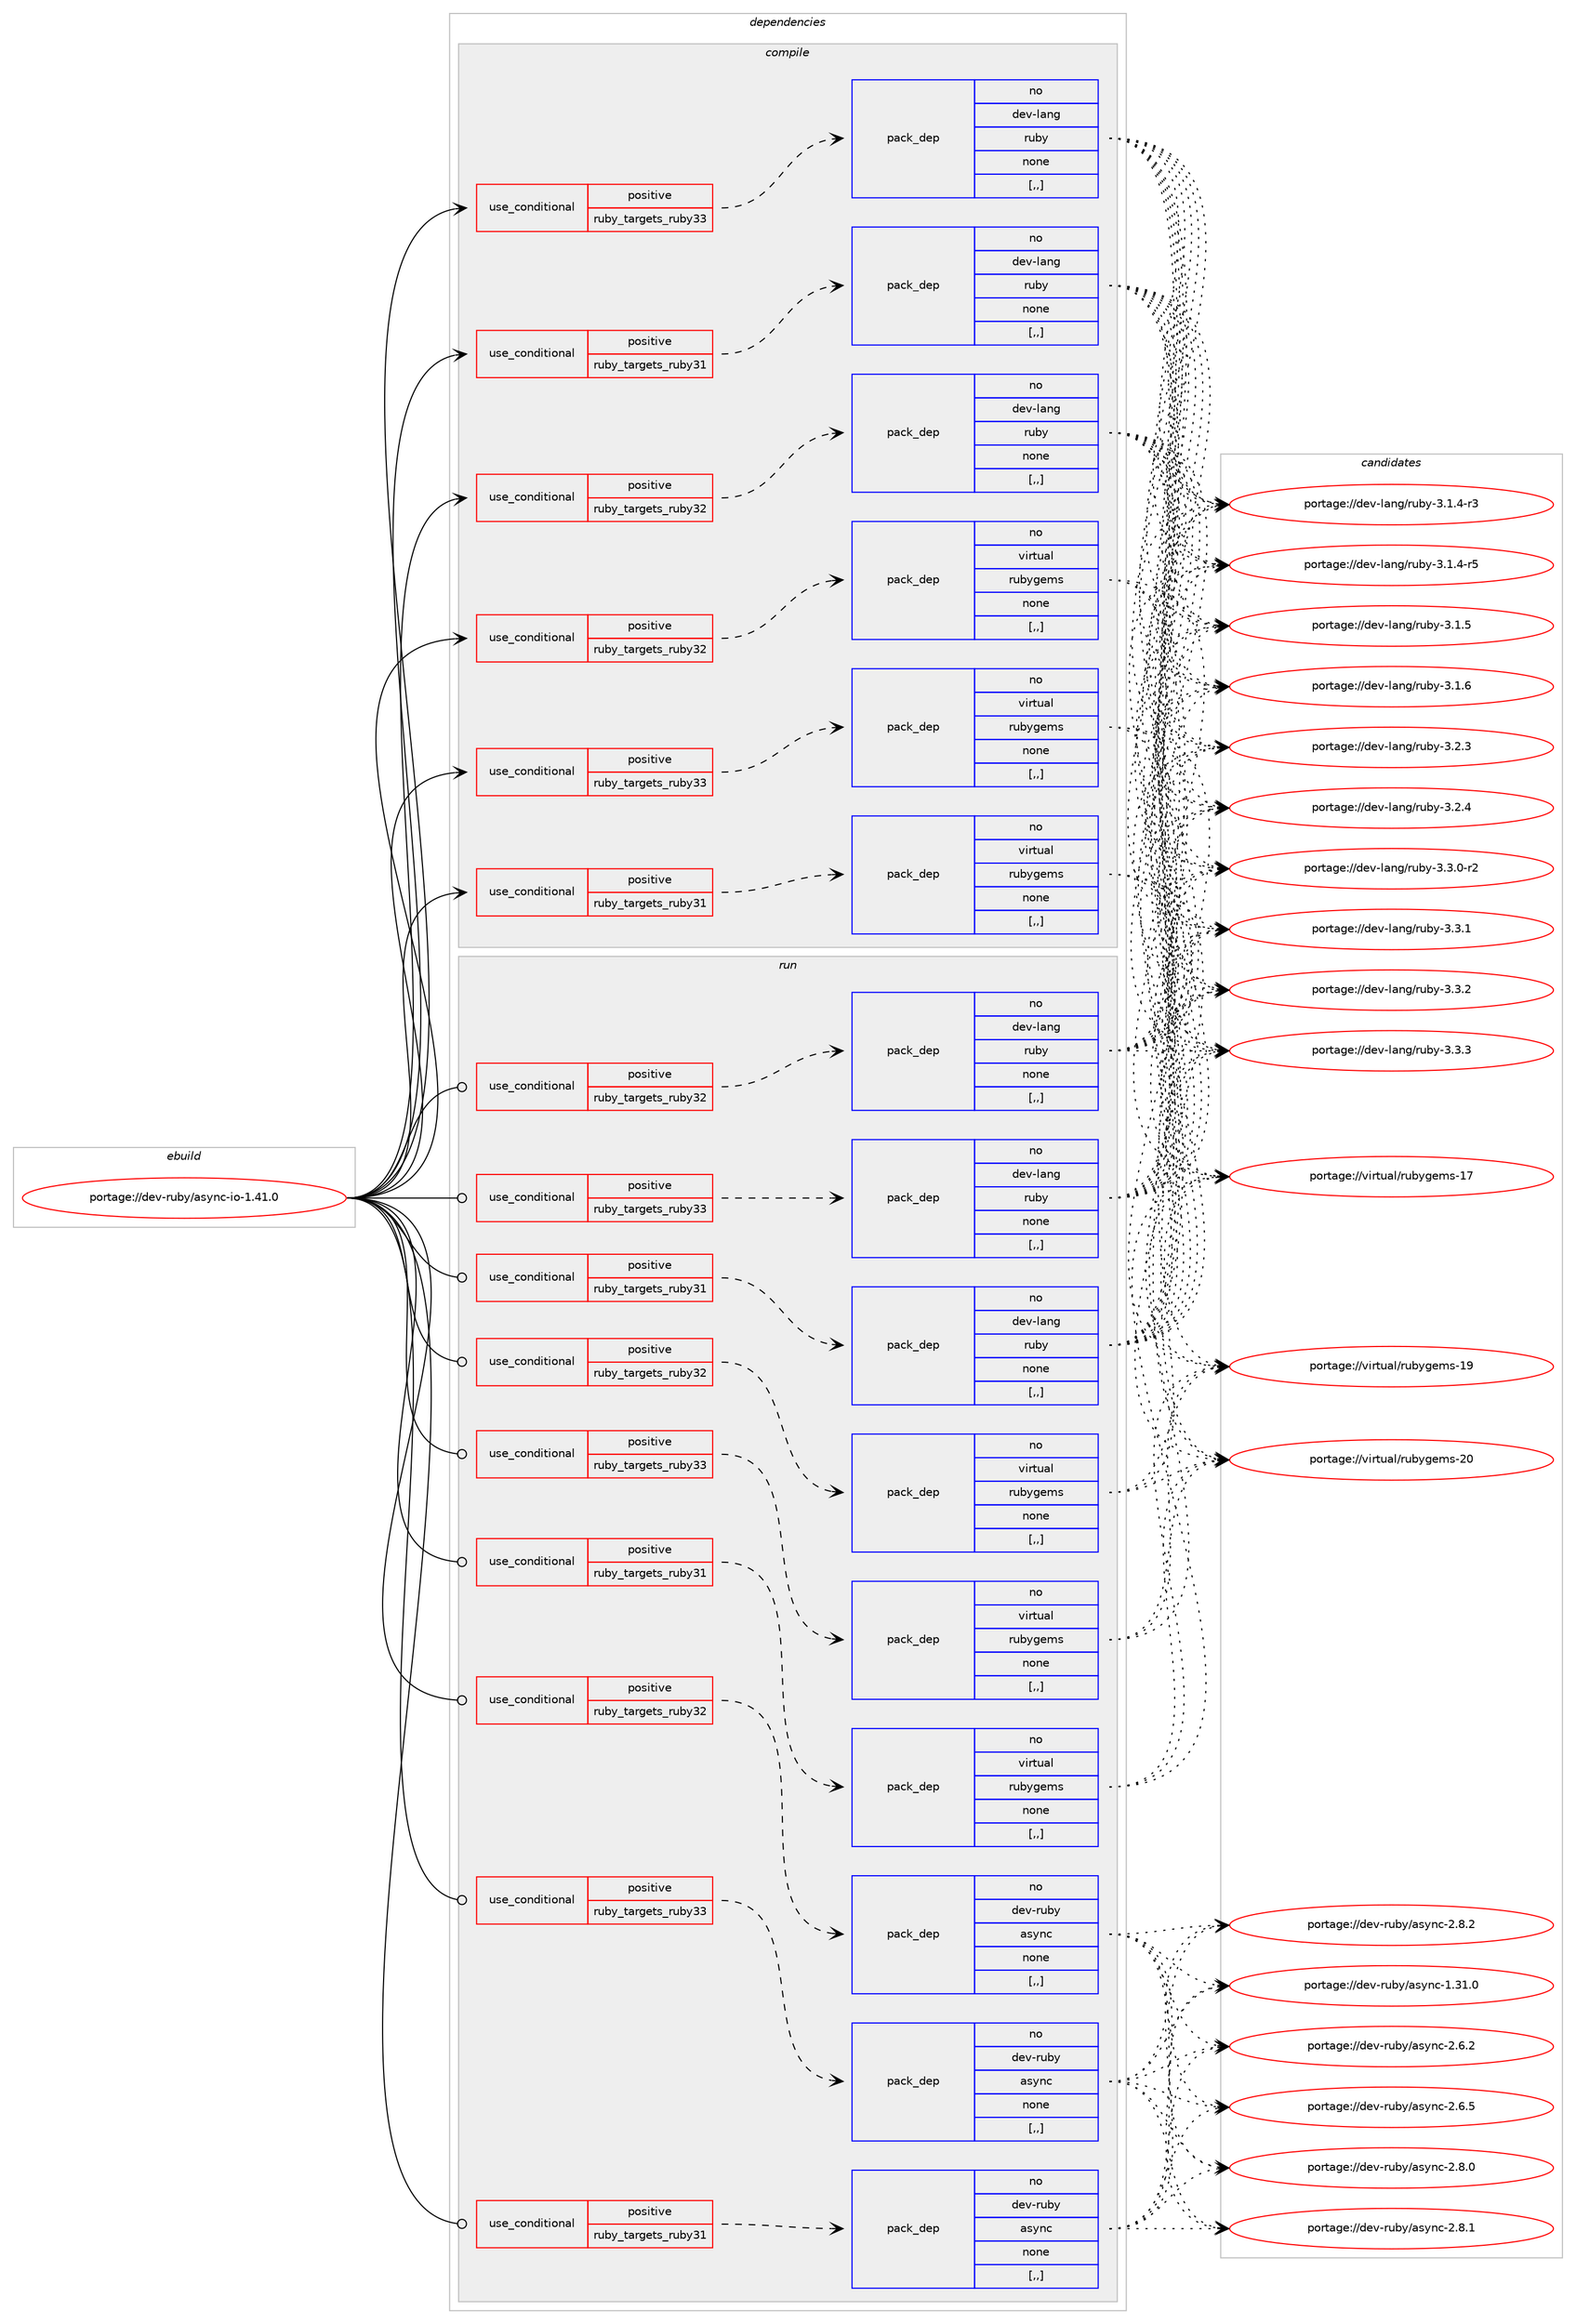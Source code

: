 digraph prolog {

# *************
# Graph options
# *************

newrank=true;
concentrate=true;
compound=true;
graph [rankdir=LR,fontname=Helvetica,fontsize=10,ranksep=1.5];#, ranksep=2.5, nodesep=0.2];
edge  [arrowhead=vee];
node  [fontname=Helvetica,fontsize=10];

# **********
# The ebuild
# **********

subgraph cluster_leftcol {
color=gray;
rank=same;
label=<<i>ebuild</i>>;
id [label="portage://dev-ruby/async-io-1.41.0", color=red, width=4, href="../dev-ruby/async-io-1.41.0.svg"];
}

# ****************
# The dependencies
# ****************

subgraph cluster_midcol {
color=gray;
label=<<i>dependencies</i>>;
subgraph cluster_compile {
fillcolor="#eeeeee";
style=filled;
label=<<i>compile</i>>;
subgraph cond43444 {
dependency173357 [label=<<TABLE BORDER="0" CELLBORDER="1" CELLSPACING="0" CELLPADDING="4"><TR><TD ROWSPAN="3" CELLPADDING="10">use_conditional</TD></TR><TR><TD>positive</TD></TR><TR><TD>ruby_targets_ruby31</TD></TR></TABLE>>, shape=none, color=red];
subgraph pack128653 {
dependency173358 [label=<<TABLE BORDER="0" CELLBORDER="1" CELLSPACING="0" CELLPADDING="4" WIDTH="220"><TR><TD ROWSPAN="6" CELLPADDING="30">pack_dep</TD></TR><TR><TD WIDTH="110">no</TD></TR><TR><TD>dev-lang</TD></TR><TR><TD>ruby</TD></TR><TR><TD>none</TD></TR><TR><TD>[,,]</TD></TR></TABLE>>, shape=none, color=blue];
}
dependency173357:e -> dependency173358:w [weight=20,style="dashed",arrowhead="vee"];
}
id:e -> dependency173357:w [weight=20,style="solid",arrowhead="vee"];
subgraph cond43445 {
dependency173359 [label=<<TABLE BORDER="0" CELLBORDER="1" CELLSPACING="0" CELLPADDING="4"><TR><TD ROWSPAN="3" CELLPADDING="10">use_conditional</TD></TR><TR><TD>positive</TD></TR><TR><TD>ruby_targets_ruby31</TD></TR></TABLE>>, shape=none, color=red];
subgraph pack128654 {
dependency173360 [label=<<TABLE BORDER="0" CELLBORDER="1" CELLSPACING="0" CELLPADDING="4" WIDTH="220"><TR><TD ROWSPAN="6" CELLPADDING="30">pack_dep</TD></TR><TR><TD WIDTH="110">no</TD></TR><TR><TD>virtual</TD></TR><TR><TD>rubygems</TD></TR><TR><TD>none</TD></TR><TR><TD>[,,]</TD></TR></TABLE>>, shape=none, color=blue];
}
dependency173359:e -> dependency173360:w [weight=20,style="dashed",arrowhead="vee"];
}
id:e -> dependency173359:w [weight=20,style="solid",arrowhead="vee"];
subgraph cond43446 {
dependency173361 [label=<<TABLE BORDER="0" CELLBORDER="1" CELLSPACING="0" CELLPADDING="4"><TR><TD ROWSPAN="3" CELLPADDING="10">use_conditional</TD></TR><TR><TD>positive</TD></TR><TR><TD>ruby_targets_ruby32</TD></TR></TABLE>>, shape=none, color=red];
subgraph pack128655 {
dependency173362 [label=<<TABLE BORDER="0" CELLBORDER="1" CELLSPACING="0" CELLPADDING="4" WIDTH="220"><TR><TD ROWSPAN="6" CELLPADDING="30">pack_dep</TD></TR><TR><TD WIDTH="110">no</TD></TR><TR><TD>dev-lang</TD></TR><TR><TD>ruby</TD></TR><TR><TD>none</TD></TR><TR><TD>[,,]</TD></TR></TABLE>>, shape=none, color=blue];
}
dependency173361:e -> dependency173362:w [weight=20,style="dashed",arrowhead="vee"];
}
id:e -> dependency173361:w [weight=20,style="solid",arrowhead="vee"];
subgraph cond43447 {
dependency173363 [label=<<TABLE BORDER="0" CELLBORDER="1" CELLSPACING="0" CELLPADDING="4"><TR><TD ROWSPAN="3" CELLPADDING="10">use_conditional</TD></TR><TR><TD>positive</TD></TR><TR><TD>ruby_targets_ruby32</TD></TR></TABLE>>, shape=none, color=red];
subgraph pack128656 {
dependency173364 [label=<<TABLE BORDER="0" CELLBORDER="1" CELLSPACING="0" CELLPADDING="4" WIDTH="220"><TR><TD ROWSPAN="6" CELLPADDING="30">pack_dep</TD></TR><TR><TD WIDTH="110">no</TD></TR><TR><TD>virtual</TD></TR><TR><TD>rubygems</TD></TR><TR><TD>none</TD></TR><TR><TD>[,,]</TD></TR></TABLE>>, shape=none, color=blue];
}
dependency173363:e -> dependency173364:w [weight=20,style="dashed",arrowhead="vee"];
}
id:e -> dependency173363:w [weight=20,style="solid",arrowhead="vee"];
subgraph cond43448 {
dependency173365 [label=<<TABLE BORDER="0" CELLBORDER="1" CELLSPACING="0" CELLPADDING="4"><TR><TD ROWSPAN="3" CELLPADDING="10">use_conditional</TD></TR><TR><TD>positive</TD></TR><TR><TD>ruby_targets_ruby33</TD></TR></TABLE>>, shape=none, color=red];
subgraph pack128657 {
dependency173366 [label=<<TABLE BORDER="0" CELLBORDER="1" CELLSPACING="0" CELLPADDING="4" WIDTH="220"><TR><TD ROWSPAN="6" CELLPADDING="30">pack_dep</TD></TR><TR><TD WIDTH="110">no</TD></TR><TR><TD>dev-lang</TD></TR><TR><TD>ruby</TD></TR><TR><TD>none</TD></TR><TR><TD>[,,]</TD></TR></TABLE>>, shape=none, color=blue];
}
dependency173365:e -> dependency173366:w [weight=20,style="dashed",arrowhead="vee"];
}
id:e -> dependency173365:w [weight=20,style="solid",arrowhead="vee"];
subgraph cond43449 {
dependency173367 [label=<<TABLE BORDER="0" CELLBORDER="1" CELLSPACING="0" CELLPADDING="4"><TR><TD ROWSPAN="3" CELLPADDING="10">use_conditional</TD></TR><TR><TD>positive</TD></TR><TR><TD>ruby_targets_ruby33</TD></TR></TABLE>>, shape=none, color=red];
subgraph pack128658 {
dependency173368 [label=<<TABLE BORDER="0" CELLBORDER="1" CELLSPACING="0" CELLPADDING="4" WIDTH="220"><TR><TD ROWSPAN="6" CELLPADDING="30">pack_dep</TD></TR><TR><TD WIDTH="110">no</TD></TR><TR><TD>virtual</TD></TR><TR><TD>rubygems</TD></TR><TR><TD>none</TD></TR><TR><TD>[,,]</TD></TR></TABLE>>, shape=none, color=blue];
}
dependency173367:e -> dependency173368:w [weight=20,style="dashed",arrowhead="vee"];
}
id:e -> dependency173367:w [weight=20,style="solid",arrowhead="vee"];
}
subgraph cluster_compileandrun {
fillcolor="#eeeeee";
style=filled;
label=<<i>compile and run</i>>;
}
subgraph cluster_run {
fillcolor="#eeeeee";
style=filled;
label=<<i>run</i>>;
subgraph cond43450 {
dependency173369 [label=<<TABLE BORDER="0" CELLBORDER="1" CELLSPACING="0" CELLPADDING="4"><TR><TD ROWSPAN="3" CELLPADDING="10">use_conditional</TD></TR><TR><TD>positive</TD></TR><TR><TD>ruby_targets_ruby31</TD></TR></TABLE>>, shape=none, color=red];
subgraph pack128659 {
dependency173370 [label=<<TABLE BORDER="0" CELLBORDER="1" CELLSPACING="0" CELLPADDING="4" WIDTH="220"><TR><TD ROWSPAN="6" CELLPADDING="30">pack_dep</TD></TR><TR><TD WIDTH="110">no</TD></TR><TR><TD>dev-lang</TD></TR><TR><TD>ruby</TD></TR><TR><TD>none</TD></TR><TR><TD>[,,]</TD></TR></TABLE>>, shape=none, color=blue];
}
dependency173369:e -> dependency173370:w [weight=20,style="dashed",arrowhead="vee"];
}
id:e -> dependency173369:w [weight=20,style="solid",arrowhead="odot"];
subgraph cond43451 {
dependency173371 [label=<<TABLE BORDER="0" CELLBORDER="1" CELLSPACING="0" CELLPADDING="4"><TR><TD ROWSPAN="3" CELLPADDING="10">use_conditional</TD></TR><TR><TD>positive</TD></TR><TR><TD>ruby_targets_ruby31</TD></TR></TABLE>>, shape=none, color=red];
subgraph pack128660 {
dependency173372 [label=<<TABLE BORDER="0" CELLBORDER="1" CELLSPACING="0" CELLPADDING="4" WIDTH="220"><TR><TD ROWSPAN="6" CELLPADDING="30">pack_dep</TD></TR><TR><TD WIDTH="110">no</TD></TR><TR><TD>dev-ruby</TD></TR><TR><TD>async</TD></TR><TR><TD>none</TD></TR><TR><TD>[,,]</TD></TR></TABLE>>, shape=none, color=blue];
}
dependency173371:e -> dependency173372:w [weight=20,style="dashed",arrowhead="vee"];
}
id:e -> dependency173371:w [weight=20,style="solid",arrowhead="odot"];
subgraph cond43452 {
dependency173373 [label=<<TABLE BORDER="0" CELLBORDER="1" CELLSPACING="0" CELLPADDING="4"><TR><TD ROWSPAN="3" CELLPADDING="10">use_conditional</TD></TR><TR><TD>positive</TD></TR><TR><TD>ruby_targets_ruby31</TD></TR></TABLE>>, shape=none, color=red];
subgraph pack128661 {
dependency173374 [label=<<TABLE BORDER="0" CELLBORDER="1" CELLSPACING="0" CELLPADDING="4" WIDTH="220"><TR><TD ROWSPAN="6" CELLPADDING="30">pack_dep</TD></TR><TR><TD WIDTH="110">no</TD></TR><TR><TD>virtual</TD></TR><TR><TD>rubygems</TD></TR><TR><TD>none</TD></TR><TR><TD>[,,]</TD></TR></TABLE>>, shape=none, color=blue];
}
dependency173373:e -> dependency173374:w [weight=20,style="dashed",arrowhead="vee"];
}
id:e -> dependency173373:w [weight=20,style="solid",arrowhead="odot"];
subgraph cond43453 {
dependency173375 [label=<<TABLE BORDER="0" CELLBORDER="1" CELLSPACING="0" CELLPADDING="4"><TR><TD ROWSPAN="3" CELLPADDING="10">use_conditional</TD></TR><TR><TD>positive</TD></TR><TR><TD>ruby_targets_ruby32</TD></TR></TABLE>>, shape=none, color=red];
subgraph pack128662 {
dependency173376 [label=<<TABLE BORDER="0" CELLBORDER="1" CELLSPACING="0" CELLPADDING="4" WIDTH="220"><TR><TD ROWSPAN="6" CELLPADDING="30">pack_dep</TD></TR><TR><TD WIDTH="110">no</TD></TR><TR><TD>dev-lang</TD></TR><TR><TD>ruby</TD></TR><TR><TD>none</TD></TR><TR><TD>[,,]</TD></TR></TABLE>>, shape=none, color=blue];
}
dependency173375:e -> dependency173376:w [weight=20,style="dashed",arrowhead="vee"];
}
id:e -> dependency173375:w [weight=20,style="solid",arrowhead="odot"];
subgraph cond43454 {
dependency173377 [label=<<TABLE BORDER="0" CELLBORDER="1" CELLSPACING="0" CELLPADDING="4"><TR><TD ROWSPAN="3" CELLPADDING="10">use_conditional</TD></TR><TR><TD>positive</TD></TR><TR><TD>ruby_targets_ruby32</TD></TR></TABLE>>, shape=none, color=red];
subgraph pack128663 {
dependency173378 [label=<<TABLE BORDER="0" CELLBORDER="1" CELLSPACING="0" CELLPADDING="4" WIDTH="220"><TR><TD ROWSPAN="6" CELLPADDING="30">pack_dep</TD></TR><TR><TD WIDTH="110">no</TD></TR><TR><TD>dev-ruby</TD></TR><TR><TD>async</TD></TR><TR><TD>none</TD></TR><TR><TD>[,,]</TD></TR></TABLE>>, shape=none, color=blue];
}
dependency173377:e -> dependency173378:w [weight=20,style="dashed",arrowhead="vee"];
}
id:e -> dependency173377:w [weight=20,style="solid",arrowhead="odot"];
subgraph cond43455 {
dependency173379 [label=<<TABLE BORDER="0" CELLBORDER="1" CELLSPACING="0" CELLPADDING="4"><TR><TD ROWSPAN="3" CELLPADDING="10">use_conditional</TD></TR><TR><TD>positive</TD></TR><TR><TD>ruby_targets_ruby32</TD></TR></TABLE>>, shape=none, color=red];
subgraph pack128664 {
dependency173380 [label=<<TABLE BORDER="0" CELLBORDER="1" CELLSPACING="0" CELLPADDING="4" WIDTH="220"><TR><TD ROWSPAN="6" CELLPADDING="30">pack_dep</TD></TR><TR><TD WIDTH="110">no</TD></TR><TR><TD>virtual</TD></TR><TR><TD>rubygems</TD></TR><TR><TD>none</TD></TR><TR><TD>[,,]</TD></TR></TABLE>>, shape=none, color=blue];
}
dependency173379:e -> dependency173380:w [weight=20,style="dashed",arrowhead="vee"];
}
id:e -> dependency173379:w [weight=20,style="solid",arrowhead="odot"];
subgraph cond43456 {
dependency173381 [label=<<TABLE BORDER="0" CELLBORDER="1" CELLSPACING="0" CELLPADDING="4"><TR><TD ROWSPAN="3" CELLPADDING="10">use_conditional</TD></TR><TR><TD>positive</TD></TR><TR><TD>ruby_targets_ruby33</TD></TR></TABLE>>, shape=none, color=red];
subgraph pack128665 {
dependency173382 [label=<<TABLE BORDER="0" CELLBORDER="1" CELLSPACING="0" CELLPADDING="4" WIDTH="220"><TR><TD ROWSPAN="6" CELLPADDING="30">pack_dep</TD></TR><TR><TD WIDTH="110">no</TD></TR><TR><TD>dev-lang</TD></TR><TR><TD>ruby</TD></TR><TR><TD>none</TD></TR><TR><TD>[,,]</TD></TR></TABLE>>, shape=none, color=blue];
}
dependency173381:e -> dependency173382:w [weight=20,style="dashed",arrowhead="vee"];
}
id:e -> dependency173381:w [weight=20,style="solid",arrowhead="odot"];
subgraph cond43457 {
dependency173383 [label=<<TABLE BORDER="0" CELLBORDER="1" CELLSPACING="0" CELLPADDING="4"><TR><TD ROWSPAN="3" CELLPADDING="10">use_conditional</TD></TR><TR><TD>positive</TD></TR><TR><TD>ruby_targets_ruby33</TD></TR></TABLE>>, shape=none, color=red];
subgraph pack128666 {
dependency173384 [label=<<TABLE BORDER="0" CELLBORDER="1" CELLSPACING="0" CELLPADDING="4" WIDTH="220"><TR><TD ROWSPAN="6" CELLPADDING="30">pack_dep</TD></TR><TR><TD WIDTH="110">no</TD></TR><TR><TD>dev-ruby</TD></TR><TR><TD>async</TD></TR><TR><TD>none</TD></TR><TR><TD>[,,]</TD></TR></TABLE>>, shape=none, color=blue];
}
dependency173383:e -> dependency173384:w [weight=20,style="dashed",arrowhead="vee"];
}
id:e -> dependency173383:w [weight=20,style="solid",arrowhead="odot"];
subgraph cond43458 {
dependency173385 [label=<<TABLE BORDER="0" CELLBORDER="1" CELLSPACING="0" CELLPADDING="4"><TR><TD ROWSPAN="3" CELLPADDING="10">use_conditional</TD></TR><TR><TD>positive</TD></TR><TR><TD>ruby_targets_ruby33</TD></TR></TABLE>>, shape=none, color=red];
subgraph pack128667 {
dependency173386 [label=<<TABLE BORDER="0" CELLBORDER="1" CELLSPACING="0" CELLPADDING="4" WIDTH="220"><TR><TD ROWSPAN="6" CELLPADDING="30">pack_dep</TD></TR><TR><TD WIDTH="110">no</TD></TR><TR><TD>virtual</TD></TR><TR><TD>rubygems</TD></TR><TR><TD>none</TD></TR><TR><TD>[,,]</TD></TR></TABLE>>, shape=none, color=blue];
}
dependency173385:e -> dependency173386:w [weight=20,style="dashed",arrowhead="vee"];
}
id:e -> dependency173385:w [weight=20,style="solid",arrowhead="odot"];
}
}

# **************
# The candidates
# **************

subgraph cluster_choices {
rank=same;
color=gray;
label=<<i>candidates</i>>;

subgraph choice128653 {
color=black;
nodesep=1;
choice100101118451089711010347114117981214551464946524511451 [label="portage://dev-lang/ruby-3.1.4-r3", color=red, width=4,href="../dev-lang/ruby-3.1.4-r3.svg"];
choice100101118451089711010347114117981214551464946524511453 [label="portage://dev-lang/ruby-3.1.4-r5", color=red, width=4,href="../dev-lang/ruby-3.1.4-r5.svg"];
choice10010111845108971101034711411798121455146494653 [label="portage://dev-lang/ruby-3.1.5", color=red, width=4,href="../dev-lang/ruby-3.1.5.svg"];
choice10010111845108971101034711411798121455146494654 [label="portage://dev-lang/ruby-3.1.6", color=red, width=4,href="../dev-lang/ruby-3.1.6.svg"];
choice10010111845108971101034711411798121455146504651 [label="portage://dev-lang/ruby-3.2.3", color=red, width=4,href="../dev-lang/ruby-3.2.3.svg"];
choice10010111845108971101034711411798121455146504652 [label="portage://dev-lang/ruby-3.2.4", color=red, width=4,href="../dev-lang/ruby-3.2.4.svg"];
choice100101118451089711010347114117981214551465146484511450 [label="portage://dev-lang/ruby-3.3.0-r2", color=red, width=4,href="../dev-lang/ruby-3.3.0-r2.svg"];
choice10010111845108971101034711411798121455146514649 [label="portage://dev-lang/ruby-3.3.1", color=red, width=4,href="../dev-lang/ruby-3.3.1.svg"];
choice10010111845108971101034711411798121455146514650 [label="portage://dev-lang/ruby-3.3.2", color=red, width=4,href="../dev-lang/ruby-3.3.2.svg"];
choice10010111845108971101034711411798121455146514651 [label="portage://dev-lang/ruby-3.3.3", color=red, width=4,href="../dev-lang/ruby-3.3.3.svg"];
dependency173358:e -> choice100101118451089711010347114117981214551464946524511451:w [style=dotted,weight="100"];
dependency173358:e -> choice100101118451089711010347114117981214551464946524511453:w [style=dotted,weight="100"];
dependency173358:e -> choice10010111845108971101034711411798121455146494653:w [style=dotted,weight="100"];
dependency173358:e -> choice10010111845108971101034711411798121455146494654:w [style=dotted,weight="100"];
dependency173358:e -> choice10010111845108971101034711411798121455146504651:w [style=dotted,weight="100"];
dependency173358:e -> choice10010111845108971101034711411798121455146504652:w [style=dotted,weight="100"];
dependency173358:e -> choice100101118451089711010347114117981214551465146484511450:w [style=dotted,weight="100"];
dependency173358:e -> choice10010111845108971101034711411798121455146514649:w [style=dotted,weight="100"];
dependency173358:e -> choice10010111845108971101034711411798121455146514650:w [style=dotted,weight="100"];
dependency173358:e -> choice10010111845108971101034711411798121455146514651:w [style=dotted,weight="100"];
}
subgraph choice128654 {
color=black;
nodesep=1;
choice118105114116117971084711411798121103101109115454955 [label="portage://virtual/rubygems-17", color=red, width=4,href="../virtual/rubygems-17.svg"];
choice118105114116117971084711411798121103101109115454957 [label="portage://virtual/rubygems-19", color=red, width=4,href="../virtual/rubygems-19.svg"];
choice118105114116117971084711411798121103101109115455048 [label="portage://virtual/rubygems-20", color=red, width=4,href="../virtual/rubygems-20.svg"];
dependency173360:e -> choice118105114116117971084711411798121103101109115454955:w [style=dotted,weight="100"];
dependency173360:e -> choice118105114116117971084711411798121103101109115454957:w [style=dotted,weight="100"];
dependency173360:e -> choice118105114116117971084711411798121103101109115455048:w [style=dotted,weight="100"];
}
subgraph choice128655 {
color=black;
nodesep=1;
choice100101118451089711010347114117981214551464946524511451 [label="portage://dev-lang/ruby-3.1.4-r3", color=red, width=4,href="../dev-lang/ruby-3.1.4-r3.svg"];
choice100101118451089711010347114117981214551464946524511453 [label="portage://dev-lang/ruby-3.1.4-r5", color=red, width=4,href="../dev-lang/ruby-3.1.4-r5.svg"];
choice10010111845108971101034711411798121455146494653 [label="portage://dev-lang/ruby-3.1.5", color=red, width=4,href="../dev-lang/ruby-3.1.5.svg"];
choice10010111845108971101034711411798121455146494654 [label="portage://dev-lang/ruby-3.1.6", color=red, width=4,href="../dev-lang/ruby-3.1.6.svg"];
choice10010111845108971101034711411798121455146504651 [label="portage://dev-lang/ruby-3.2.3", color=red, width=4,href="../dev-lang/ruby-3.2.3.svg"];
choice10010111845108971101034711411798121455146504652 [label="portage://dev-lang/ruby-3.2.4", color=red, width=4,href="../dev-lang/ruby-3.2.4.svg"];
choice100101118451089711010347114117981214551465146484511450 [label="portage://dev-lang/ruby-3.3.0-r2", color=red, width=4,href="../dev-lang/ruby-3.3.0-r2.svg"];
choice10010111845108971101034711411798121455146514649 [label="portage://dev-lang/ruby-3.3.1", color=red, width=4,href="../dev-lang/ruby-3.3.1.svg"];
choice10010111845108971101034711411798121455146514650 [label="portage://dev-lang/ruby-3.3.2", color=red, width=4,href="../dev-lang/ruby-3.3.2.svg"];
choice10010111845108971101034711411798121455146514651 [label="portage://dev-lang/ruby-3.3.3", color=red, width=4,href="../dev-lang/ruby-3.3.3.svg"];
dependency173362:e -> choice100101118451089711010347114117981214551464946524511451:w [style=dotted,weight="100"];
dependency173362:e -> choice100101118451089711010347114117981214551464946524511453:w [style=dotted,weight="100"];
dependency173362:e -> choice10010111845108971101034711411798121455146494653:w [style=dotted,weight="100"];
dependency173362:e -> choice10010111845108971101034711411798121455146494654:w [style=dotted,weight="100"];
dependency173362:e -> choice10010111845108971101034711411798121455146504651:w [style=dotted,weight="100"];
dependency173362:e -> choice10010111845108971101034711411798121455146504652:w [style=dotted,weight="100"];
dependency173362:e -> choice100101118451089711010347114117981214551465146484511450:w [style=dotted,weight="100"];
dependency173362:e -> choice10010111845108971101034711411798121455146514649:w [style=dotted,weight="100"];
dependency173362:e -> choice10010111845108971101034711411798121455146514650:w [style=dotted,weight="100"];
dependency173362:e -> choice10010111845108971101034711411798121455146514651:w [style=dotted,weight="100"];
}
subgraph choice128656 {
color=black;
nodesep=1;
choice118105114116117971084711411798121103101109115454955 [label="portage://virtual/rubygems-17", color=red, width=4,href="../virtual/rubygems-17.svg"];
choice118105114116117971084711411798121103101109115454957 [label="portage://virtual/rubygems-19", color=red, width=4,href="../virtual/rubygems-19.svg"];
choice118105114116117971084711411798121103101109115455048 [label="portage://virtual/rubygems-20", color=red, width=4,href="../virtual/rubygems-20.svg"];
dependency173364:e -> choice118105114116117971084711411798121103101109115454955:w [style=dotted,weight="100"];
dependency173364:e -> choice118105114116117971084711411798121103101109115454957:w [style=dotted,weight="100"];
dependency173364:e -> choice118105114116117971084711411798121103101109115455048:w [style=dotted,weight="100"];
}
subgraph choice128657 {
color=black;
nodesep=1;
choice100101118451089711010347114117981214551464946524511451 [label="portage://dev-lang/ruby-3.1.4-r3", color=red, width=4,href="../dev-lang/ruby-3.1.4-r3.svg"];
choice100101118451089711010347114117981214551464946524511453 [label="portage://dev-lang/ruby-3.1.4-r5", color=red, width=4,href="../dev-lang/ruby-3.1.4-r5.svg"];
choice10010111845108971101034711411798121455146494653 [label="portage://dev-lang/ruby-3.1.5", color=red, width=4,href="../dev-lang/ruby-3.1.5.svg"];
choice10010111845108971101034711411798121455146494654 [label="portage://dev-lang/ruby-3.1.6", color=red, width=4,href="../dev-lang/ruby-3.1.6.svg"];
choice10010111845108971101034711411798121455146504651 [label="portage://dev-lang/ruby-3.2.3", color=red, width=4,href="../dev-lang/ruby-3.2.3.svg"];
choice10010111845108971101034711411798121455146504652 [label="portage://dev-lang/ruby-3.2.4", color=red, width=4,href="../dev-lang/ruby-3.2.4.svg"];
choice100101118451089711010347114117981214551465146484511450 [label="portage://dev-lang/ruby-3.3.0-r2", color=red, width=4,href="../dev-lang/ruby-3.3.0-r2.svg"];
choice10010111845108971101034711411798121455146514649 [label="portage://dev-lang/ruby-3.3.1", color=red, width=4,href="../dev-lang/ruby-3.3.1.svg"];
choice10010111845108971101034711411798121455146514650 [label="portage://dev-lang/ruby-3.3.2", color=red, width=4,href="../dev-lang/ruby-3.3.2.svg"];
choice10010111845108971101034711411798121455146514651 [label="portage://dev-lang/ruby-3.3.3", color=red, width=4,href="../dev-lang/ruby-3.3.3.svg"];
dependency173366:e -> choice100101118451089711010347114117981214551464946524511451:w [style=dotted,weight="100"];
dependency173366:e -> choice100101118451089711010347114117981214551464946524511453:w [style=dotted,weight="100"];
dependency173366:e -> choice10010111845108971101034711411798121455146494653:w [style=dotted,weight="100"];
dependency173366:e -> choice10010111845108971101034711411798121455146494654:w [style=dotted,weight="100"];
dependency173366:e -> choice10010111845108971101034711411798121455146504651:w [style=dotted,weight="100"];
dependency173366:e -> choice10010111845108971101034711411798121455146504652:w [style=dotted,weight="100"];
dependency173366:e -> choice100101118451089711010347114117981214551465146484511450:w [style=dotted,weight="100"];
dependency173366:e -> choice10010111845108971101034711411798121455146514649:w [style=dotted,weight="100"];
dependency173366:e -> choice10010111845108971101034711411798121455146514650:w [style=dotted,weight="100"];
dependency173366:e -> choice10010111845108971101034711411798121455146514651:w [style=dotted,weight="100"];
}
subgraph choice128658 {
color=black;
nodesep=1;
choice118105114116117971084711411798121103101109115454955 [label="portage://virtual/rubygems-17", color=red, width=4,href="../virtual/rubygems-17.svg"];
choice118105114116117971084711411798121103101109115454957 [label="portage://virtual/rubygems-19", color=red, width=4,href="../virtual/rubygems-19.svg"];
choice118105114116117971084711411798121103101109115455048 [label="portage://virtual/rubygems-20", color=red, width=4,href="../virtual/rubygems-20.svg"];
dependency173368:e -> choice118105114116117971084711411798121103101109115454955:w [style=dotted,weight="100"];
dependency173368:e -> choice118105114116117971084711411798121103101109115454957:w [style=dotted,weight="100"];
dependency173368:e -> choice118105114116117971084711411798121103101109115455048:w [style=dotted,weight="100"];
}
subgraph choice128659 {
color=black;
nodesep=1;
choice100101118451089711010347114117981214551464946524511451 [label="portage://dev-lang/ruby-3.1.4-r3", color=red, width=4,href="../dev-lang/ruby-3.1.4-r3.svg"];
choice100101118451089711010347114117981214551464946524511453 [label="portage://dev-lang/ruby-3.1.4-r5", color=red, width=4,href="../dev-lang/ruby-3.1.4-r5.svg"];
choice10010111845108971101034711411798121455146494653 [label="portage://dev-lang/ruby-3.1.5", color=red, width=4,href="../dev-lang/ruby-3.1.5.svg"];
choice10010111845108971101034711411798121455146494654 [label="portage://dev-lang/ruby-3.1.6", color=red, width=4,href="../dev-lang/ruby-3.1.6.svg"];
choice10010111845108971101034711411798121455146504651 [label="portage://dev-lang/ruby-3.2.3", color=red, width=4,href="../dev-lang/ruby-3.2.3.svg"];
choice10010111845108971101034711411798121455146504652 [label="portage://dev-lang/ruby-3.2.4", color=red, width=4,href="../dev-lang/ruby-3.2.4.svg"];
choice100101118451089711010347114117981214551465146484511450 [label="portage://dev-lang/ruby-3.3.0-r2", color=red, width=4,href="../dev-lang/ruby-3.3.0-r2.svg"];
choice10010111845108971101034711411798121455146514649 [label="portage://dev-lang/ruby-3.3.1", color=red, width=4,href="../dev-lang/ruby-3.3.1.svg"];
choice10010111845108971101034711411798121455146514650 [label="portage://dev-lang/ruby-3.3.2", color=red, width=4,href="../dev-lang/ruby-3.3.2.svg"];
choice10010111845108971101034711411798121455146514651 [label="portage://dev-lang/ruby-3.3.3", color=red, width=4,href="../dev-lang/ruby-3.3.3.svg"];
dependency173370:e -> choice100101118451089711010347114117981214551464946524511451:w [style=dotted,weight="100"];
dependency173370:e -> choice100101118451089711010347114117981214551464946524511453:w [style=dotted,weight="100"];
dependency173370:e -> choice10010111845108971101034711411798121455146494653:w [style=dotted,weight="100"];
dependency173370:e -> choice10010111845108971101034711411798121455146494654:w [style=dotted,weight="100"];
dependency173370:e -> choice10010111845108971101034711411798121455146504651:w [style=dotted,weight="100"];
dependency173370:e -> choice10010111845108971101034711411798121455146504652:w [style=dotted,weight="100"];
dependency173370:e -> choice100101118451089711010347114117981214551465146484511450:w [style=dotted,weight="100"];
dependency173370:e -> choice10010111845108971101034711411798121455146514649:w [style=dotted,weight="100"];
dependency173370:e -> choice10010111845108971101034711411798121455146514650:w [style=dotted,weight="100"];
dependency173370:e -> choice10010111845108971101034711411798121455146514651:w [style=dotted,weight="100"];
}
subgraph choice128660 {
color=black;
nodesep=1;
choice100101118451141179812147971151211109945494651494648 [label="portage://dev-ruby/async-1.31.0", color=red, width=4,href="../dev-ruby/async-1.31.0.svg"];
choice1001011184511411798121479711512111099455046544650 [label="portage://dev-ruby/async-2.6.2", color=red, width=4,href="../dev-ruby/async-2.6.2.svg"];
choice1001011184511411798121479711512111099455046544653 [label="portage://dev-ruby/async-2.6.5", color=red, width=4,href="../dev-ruby/async-2.6.5.svg"];
choice1001011184511411798121479711512111099455046564648 [label="portage://dev-ruby/async-2.8.0", color=red, width=4,href="../dev-ruby/async-2.8.0.svg"];
choice1001011184511411798121479711512111099455046564649 [label="portage://dev-ruby/async-2.8.1", color=red, width=4,href="../dev-ruby/async-2.8.1.svg"];
choice1001011184511411798121479711512111099455046564650 [label="portage://dev-ruby/async-2.8.2", color=red, width=4,href="../dev-ruby/async-2.8.2.svg"];
dependency173372:e -> choice100101118451141179812147971151211109945494651494648:w [style=dotted,weight="100"];
dependency173372:e -> choice1001011184511411798121479711512111099455046544650:w [style=dotted,weight="100"];
dependency173372:e -> choice1001011184511411798121479711512111099455046544653:w [style=dotted,weight="100"];
dependency173372:e -> choice1001011184511411798121479711512111099455046564648:w [style=dotted,weight="100"];
dependency173372:e -> choice1001011184511411798121479711512111099455046564649:w [style=dotted,weight="100"];
dependency173372:e -> choice1001011184511411798121479711512111099455046564650:w [style=dotted,weight="100"];
}
subgraph choice128661 {
color=black;
nodesep=1;
choice118105114116117971084711411798121103101109115454955 [label="portage://virtual/rubygems-17", color=red, width=4,href="../virtual/rubygems-17.svg"];
choice118105114116117971084711411798121103101109115454957 [label="portage://virtual/rubygems-19", color=red, width=4,href="../virtual/rubygems-19.svg"];
choice118105114116117971084711411798121103101109115455048 [label="portage://virtual/rubygems-20", color=red, width=4,href="../virtual/rubygems-20.svg"];
dependency173374:e -> choice118105114116117971084711411798121103101109115454955:w [style=dotted,weight="100"];
dependency173374:e -> choice118105114116117971084711411798121103101109115454957:w [style=dotted,weight="100"];
dependency173374:e -> choice118105114116117971084711411798121103101109115455048:w [style=dotted,weight="100"];
}
subgraph choice128662 {
color=black;
nodesep=1;
choice100101118451089711010347114117981214551464946524511451 [label="portage://dev-lang/ruby-3.1.4-r3", color=red, width=4,href="../dev-lang/ruby-3.1.4-r3.svg"];
choice100101118451089711010347114117981214551464946524511453 [label="portage://dev-lang/ruby-3.1.4-r5", color=red, width=4,href="../dev-lang/ruby-3.1.4-r5.svg"];
choice10010111845108971101034711411798121455146494653 [label="portage://dev-lang/ruby-3.1.5", color=red, width=4,href="../dev-lang/ruby-3.1.5.svg"];
choice10010111845108971101034711411798121455146494654 [label="portage://dev-lang/ruby-3.1.6", color=red, width=4,href="../dev-lang/ruby-3.1.6.svg"];
choice10010111845108971101034711411798121455146504651 [label="portage://dev-lang/ruby-3.2.3", color=red, width=4,href="../dev-lang/ruby-3.2.3.svg"];
choice10010111845108971101034711411798121455146504652 [label="portage://dev-lang/ruby-3.2.4", color=red, width=4,href="../dev-lang/ruby-3.2.4.svg"];
choice100101118451089711010347114117981214551465146484511450 [label="portage://dev-lang/ruby-3.3.0-r2", color=red, width=4,href="../dev-lang/ruby-3.3.0-r2.svg"];
choice10010111845108971101034711411798121455146514649 [label="portage://dev-lang/ruby-3.3.1", color=red, width=4,href="../dev-lang/ruby-3.3.1.svg"];
choice10010111845108971101034711411798121455146514650 [label="portage://dev-lang/ruby-3.3.2", color=red, width=4,href="../dev-lang/ruby-3.3.2.svg"];
choice10010111845108971101034711411798121455146514651 [label="portage://dev-lang/ruby-3.3.3", color=red, width=4,href="../dev-lang/ruby-3.3.3.svg"];
dependency173376:e -> choice100101118451089711010347114117981214551464946524511451:w [style=dotted,weight="100"];
dependency173376:e -> choice100101118451089711010347114117981214551464946524511453:w [style=dotted,weight="100"];
dependency173376:e -> choice10010111845108971101034711411798121455146494653:w [style=dotted,weight="100"];
dependency173376:e -> choice10010111845108971101034711411798121455146494654:w [style=dotted,weight="100"];
dependency173376:e -> choice10010111845108971101034711411798121455146504651:w [style=dotted,weight="100"];
dependency173376:e -> choice10010111845108971101034711411798121455146504652:w [style=dotted,weight="100"];
dependency173376:e -> choice100101118451089711010347114117981214551465146484511450:w [style=dotted,weight="100"];
dependency173376:e -> choice10010111845108971101034711411798121455146514649:w [style=dotted,weight="100"];
dependency173376:e -> choice10010111845108971101034711411798121455146514650:w [style=dotted,weight="100"];
dependency173376:e -> choice10010111845108971101034711411798121455146514651:w [style=dotted,weight="100"];
}
subgraph choice128663 {
color=black;
nodesep=1;
choice100101118451141179812147971151211109945494651494648 [label="portage://dev-ruby/async-1.31.0", color=red, width=4,href="../dev-ruby/async-1.31.0.svg"];
choice1001011184511411798121479711512111099455046544650 [label="portage://dev-ruby/async-2.6.2", color=red, width=4,href="../dev-ruby/async-2.6.2.svg"];
choice1001011184511411798121479711512111099455046544653 [label="portage://dev-ruby/async-2.6.5", color=red, width=4,href="../dev-ruby/async-2.6.5.svg"];
choice1001011184511411798121479711512111099455046564648 [label="portage://dev-ruby/async-2.8.0", color=red, width=4,href="../dev-ruby/async-2.8.0.svg"];
choice1001011184511411798121479711512111099455046564649 [label="portage://dev-ruby/async-2.8.1", color=red, width=4,href="../dev-ruby/async-2.8.1.svg"];
choice1001011184511411798121479711512111099455046564650 [label="portage://dev-ruby/async-2.8.2", color=red, width=4,href="../dev-ruby/async-2.8.2.svg"];
dependency173378:e -> choice100101118451141179812147971151211109945494651494648:w [style=dotted,weight="100"];
dependency173378:e -> choice1001011184511411798121479711512111099455046544650:w [style=dotted,weight="100"];
dependency173378:e -> choice1001011184511411798121479711512111099455046544653:w [style=dotted,weight="100"];
dependency173378:e -> choice1001011184511411798121479711512111099455046564648:w [style=dotted,weight="100"];
dependency173378:e -> choice1001011184511411798121479711512111099455046564649:w [style=dotted,weight="100"];
dependency173378:e -> choice1001011184511411798121479711512111099455046564650:w [style=dotted,weight="100"];
}
subgraph choice128664 {
color=black;
nodesep=1;
choice118105114116117971084711411798121103101109115454955 [label="portage://virtual/rubygems-17", color=red, width=4,href="../virtual/rubygems-17.svg"];
choice118105114116117971084711411798121103101109115454957 [label="portage://virtual/rubygems-19", color=red, width=4,href="../virtual/rubygems-19.svg"];
choice118105114116117971084711411798121103101109115455048 [label="portage://virtual/rubygems-20", color=red, width=4,href="../virtual/rubygems-20.svg"];
dependency173380:e -> choice118105114116117971084711411798121103101109115454955:w [style=dotted,weight="100"];
dependency173380:e -> choice118105114116117971084711411798121103101109115454957:w [style=dotted,weight="100"];
dependency173380:e -> choice118105114116117971084711411798121103101109115455048:w [style=dotted,weight="100"];
}
subgraph choice128665 {
color=black;
nodesep=1;
choice100101118451089711010347114117981214551464946524511451 [label="portage://dev-lang/ruby-3.1.4-r3", color=red, width=4,href="../dev-lang/ruby-3.1.4-r3.svg"];
choice100101118451089711010347114117981214551464946524511453 [label="portage://dev-lang/ruby-3.1.4-r5", color=red, width=4,href="../dev-lang/ruby-3.1.4-r5.svg"];
choice10010111845108971101034711411798121455146494653 [label="portage://dev-lang/ruby-3.1.5", color=red, width=4,href="../dev-lang/ruby-3.1.5.svg"];
choice10010111845108971101034711411798121455146494654 [label="portage://dev-lang/ruby-3.1.6", color=red, width=4,href="../dev-lang/ruby-3.1.6.svg"];
choice10010111845108971101034711411798121455146504651 [label="portage://dev-lang/ruby-3.2.3", color=red, width=4,href="../dev-lang/ruby-3.2.3.svg"];
choice10010111845108971101034711411798121455146504652 [label="portage://dev-lang/ruby-3.2.4", color=red, width=4,href="../dev-lang/ruby-3.2.4.svg"];
choice100101118451089711010347114117981214551465146484511450 [label="portage://dev-lang/ruby-3.3.0-r2", color=red, width=4,href="../dev-lang/ruby-3.3.0-r2.svg"];
choice10010111845108971101034711411798121455146514649 [label="portage://dev-lang/ruby-3.3.1", color=red, width=4,href="../dev-lang/ruby-3.3.1.svg"];
choice10010111845108971101034711411798121455146514650 [label="portage://dev-lang/ruby-3.3.2", color=red, width=4,href="../dev-lang/ruby-3.3.2.svg"];
choice10010111845108971101034711411798121455146514651 [label="portage://dev-lang/ruby-3.3.3", color=red, width=4,href="../dev-lang/ruby-3.3.3.svg"];
dependency173382:e -> choice100101118451089711010347114117981214551464946524511451:w [style=dotted,weight="100"];
dependency173382:e -> choice100101118451089711010347114117981214551464946524511453:w [style=dotted,weight="100"];
dependency173382:e -> choice10010111845108971101034711411798121455146494653:w [style=dotted,weight="100"];
dependency173382:e -> choice10010111845108971101034711411798121455146494654:w [style=dotted,weight="100"];
dependency173382:e -> choice10010111845108971101034711411798121455146504651:w [style=dotted,weight="100"];
dependency173382:e -> choice10010111845108971101034711411798121455146504652:w [style=dotted,weight="100"];
dependency173382:e -> choice100101118451089711010347114117981214551465146484511450:w [style=dotted,weight="100"];
dependency173382:e -> choice10010111845108971101034711411798121455146514649:w [style=dotted,weight="100"];
dependency173382:e -> choice10010111845108971101034711411798121455146514650:w [style=dotted,weight="100"];
dependency173382:e -> choice10010111845108971101034711411798121455146514651:w [style=dotted,weight="100"];
}
subgraph choice128666 {
color=black;
nodesep=1;
choice100101118451141179812147971151211109945494651494648 [label="portage://dev-ruby/async-1.31.0", color=red, width=4,href="../dev-ruby/async-1.31.0.svg"];
choice1001011184511411798121479711512111099455046544650 [label="portage://dev-ruby/async-2.6.2", color=red, width=4,href="../dev-ruby/async-2.6.2.svg"];
choice1001011184511411798121479711512111099455046544653 [label="portage://dev-ruby/async-2.6.5", color=red, width=4,href="../dev-ruby/async-2.6.5.svg"];
choice1001011184511411798121479711512111099455046564648 [label="portage://dev-ruby/async-2.8.0", color=red, width=4,href="../dev-ruby/async-2.8.0.svg"];
choice1001011184511411798121479711512111099455046564649 [label="portage://dev-ruby/async-2.8.1", color=red, width=4,href="../dev-ruby/async-2.8.1.svg"];
choice1001011184511411798121479711512111099455046564650 [label="portage://dev-ruby/async-2.8.2", color=red, width=4,href="../dev-ruby/async-2.8.2.svg"];
dependency173384:e -> choice100101118451141179812147971151211109945494651494648:w [style=dotted,weight="100"];
dependency173384:e -> choice1001011184511411798121479711512111099455046544650:w [style=dotted,weight="100"];
dependency173384:e -> choice1001011184511411798121479711512111099455046544653:w [style=dotted,weight="100"];
dependency173384:e -> choice1001011184511411798121479711512111099455046564648:w [style=dotted,weight="100"];
dependency173384:e -> choice1001011184511411798121479711512111099455046564649:w [style=dotted,weight="100"];
dependency173384:e -> choice1001011184511411798121479711512111099455046564650:w [style=dotted,weight="100"];
}
subgraph choice128667 {
color=black;
nodesep=1;
choice118105114116117971084711411798121103101109115454955 [label="portage://virtual/rubygems-17", color=red, width=4,href="../virtual/rubygems-17.svg"];
choice118105114116117971084711411798121103101109115454957 [label="portage://virtual/rubygems-19", color=red, width=4,href="../virtual/rubygems-19.svg"];
choice118105114116117971084711411798121103101109115455048 [label="portage://virtual/rubygems-20", color=red, width=4,href="../virtual/rubygems-20.svg"];
dependency173386:e -> choice118105114116117971084711411798121103101109115454955:w [style=dotted,weight="100"];
dependency173386:e -> choice118105114116117971084711411798121103101109115454957:w [style=dotted,weight="100"];
dependency173386:e -> choice118105114116117971084711411798121103101109115455048:w [style=dotted,weight="100"];
}
}

}
